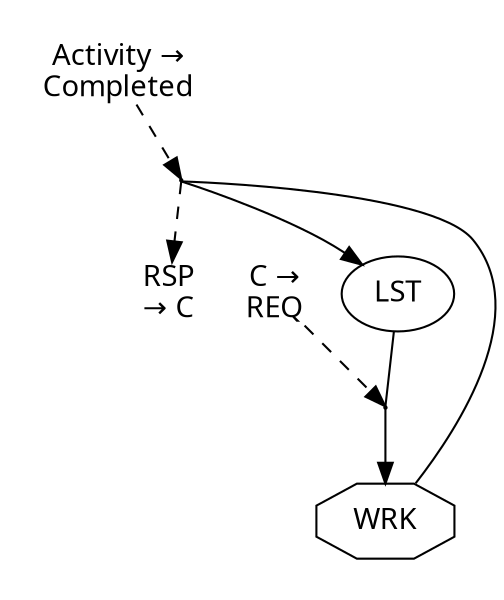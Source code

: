 digraph {
color=white;
graph [ fontname="sans-serif" ];
node [ fontname="sans-serif" ];
edge [ fontname="sans-serif" ];
A_0_false [ label="LST", shape=ellipse ];
A_1_true [ label="WRK", shape=octagon ];
subgraph cluster_0 {
T_0_18446744073709551615 [ shape=point, height=0.015, width=0.015 ];
A_0_false -> T_0_18446744073709551615 [ arrowhead=none, direction=forward ];
T_0_18446744073709551615 -> A_1_true;
D_0_18446744073709551615_1 [ label="C &#8594;\nREQ", shape=plain ];
D_0_18446744073709551615_1 -> T_0_18446744073709551615 [ color=Black, style=dashed ];
}
subgraph cluster_1 {
T_1_18446744073709551615 [ shape=point, height=0.015, width=0.015 ];
A_1_true -> T_1_18446744073709551615 [ arrowhead=none, direction=forward ];
T_1_18446744073709551615 -> A_0_false;
D_1_18446744073709551615_5 [ label="Activity &#8594;\nCompleted", shape=plain ];
D_1_18446744073709551615_5 -> T_1_18446744073709551615 [ color=Black, style=dashed ];
S_1_18446744073709551615_6 [ label="RSP\n&#8594; C", shape=plain ];
T_1_18446744073709551615 -> S_1_18446744073709551615_6 [ color=Black, style=dashed ];
S_1_18446744073709551615_6 -> A_0_false [ style=invis ];
}
}
